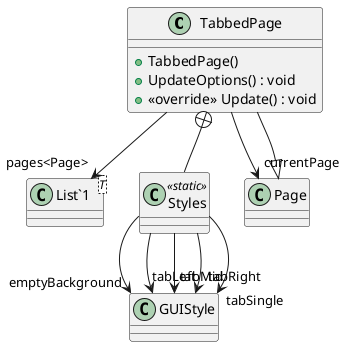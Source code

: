 @startuml
class TabbedPage {
    + TabbedPage()
    + UpdateOptions() : void
    + <<override>> Update() : void
}
class "List`1"<T> {
}
class Styles <<static>> {
}
Page <|-- TabbedPage
TabbedPage --> "pages<Page>" "List`1"
TabbedPage --> "currentPage" Page
TabbedPage +-- Styles
Styles --> "emptyBackground" GUIStyle
Styles --> "tabLeft" GUIStyle
Styles --> "tabMid" GUIStyle
Styles --> "tabRight" GUIStyle
Styles --> "tabSingle" GUIStyle
@enduml
